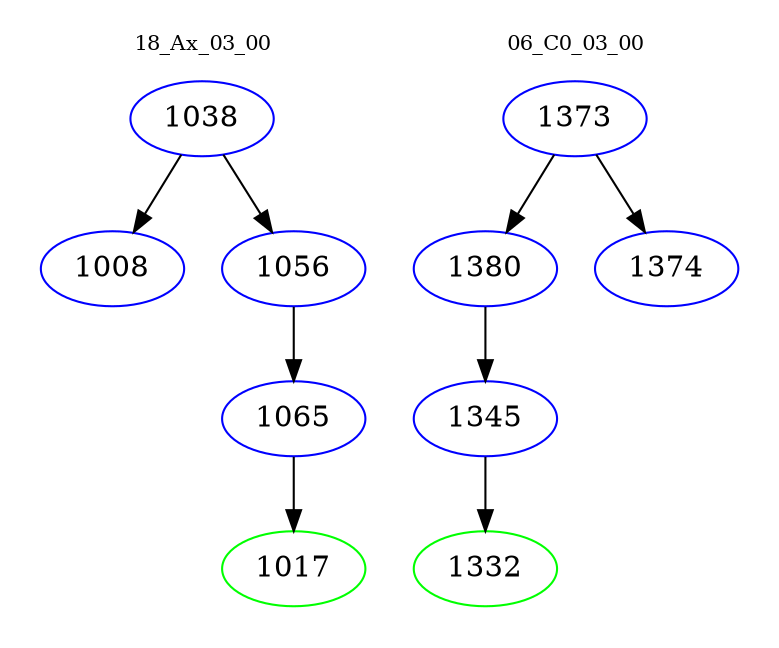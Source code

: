 digraph{
subgraph cluster_0 {
color = white
label = "18_Ax_03_00";
fontsize=10;
T0_1038 [label="1038", color="blue"]
T0_1038 -> T0_1008 [color="black"]
T0_1008 [label="1008", color="blue"]
T0_1038 -> T0_1056 [color="black"]
T0_1056 [label="1056", color="blue"]
T0_1056 -> T0_1065 [color="black"]
T0_1065 [label="1065", color="blue"]
T0_1065 -> T0_1017 [color="black"]
T0_1017 [label="1017", color="green"]
}
subgraph cluster_1 {
color = white
label = "06_C0_03_00";
fontsize=10;
T1_1373 [label="1373", color="blue"]
T1_1373 -> T1_1380 [color="black"]
T1_1380 [label="1380", color="blue"]
T1_1380 -> T1_1345 [color="black"]
T1_1345 [label="1345", color="blue"]
T1_1345 -> T1_1332 [color="black"]
T1_1332 [label="1332", color="green"]
T1_1373 -> T1_1374 [color="black"]
T1_1374 [label="1374", color="blue"]
}
}
